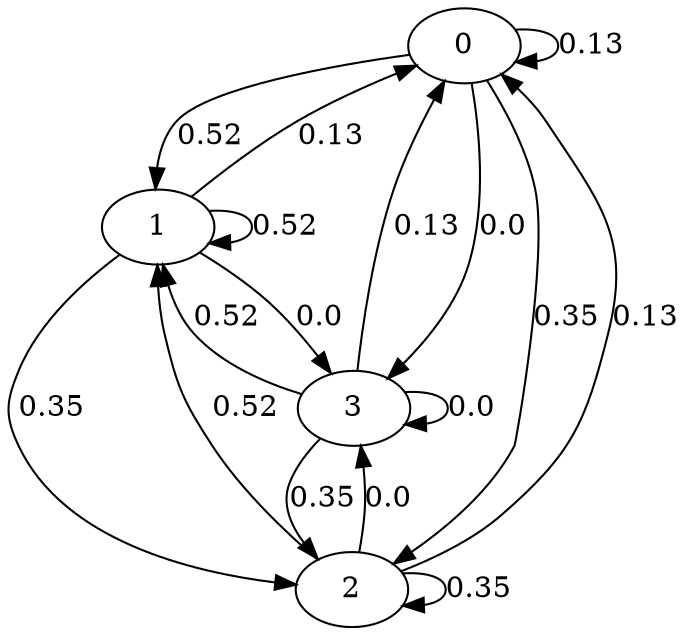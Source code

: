 digraph G {0 -> 0 [label="0.13"];0 -> 1 [label="0.52"];0 -> 2 [label="0.35"];0 -> 3 [label="0.0"];1 -> 0 [label="0.13"];1 -> 1 [label="0.52"];1 -> 2 [label="0.35"];1 -> 3 [label="0.0"];2 -> 0 [label="0.13"];2 -> 1 [label="0.52"];2 -> 2 [label="0.35"];2 -> 3 [label="0.0"];3 -> 0 [label="0.13"];3 -> 1 [label="0.52"];3 -> 2 [label="0.35"];3 -> 3 [label="0.0"];}